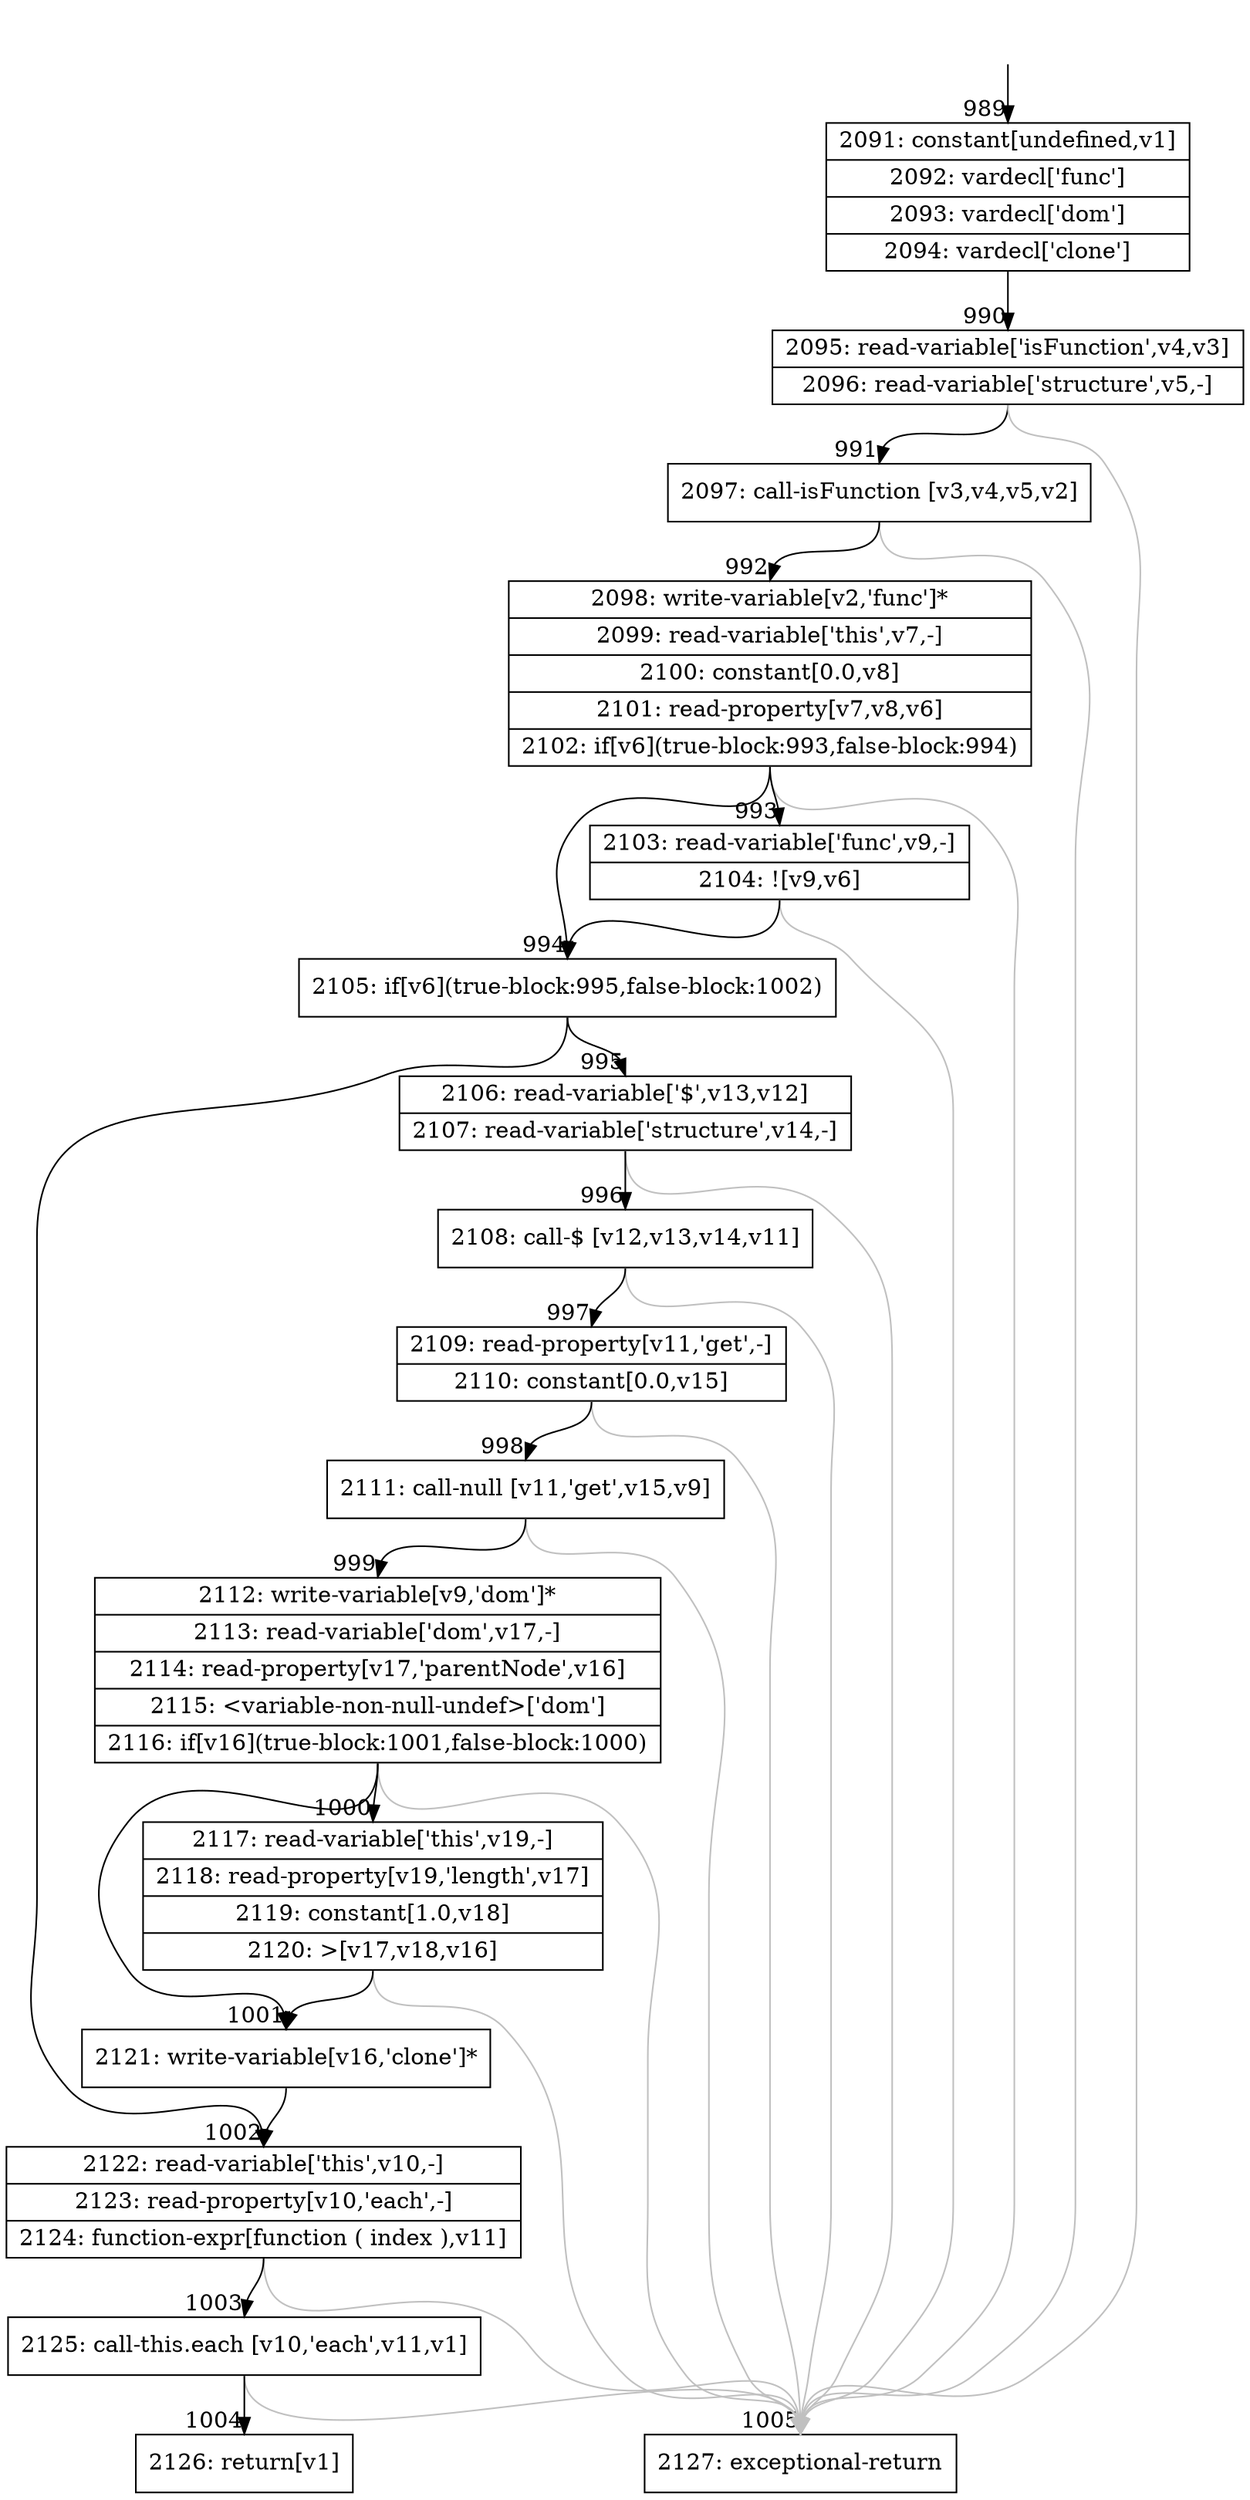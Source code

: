 digraph {
rankdir="TD"
BB_entry95[shape=none,label=""];
BB_entry95 -> BB989 [tailport=s, headport=n, headlabel="    989"]
BB989 [shape=record label="{2091: constant[undefined,v1]|2092: vardecl['func']|2093: vardecl['dom']|2094: vardecl['clone']}" ] 
BB989 -> BB990 [tailport=s, headport=n, headlabel="      990"]
BB990 [shape=record label="{2095: read-variable['isFunction',v4,v3]|2096: read-variable['structure',v5,-]}" ] 
BB990 -> BB991 [tailport=s, headport=n, headlabel="      991"]
BB990 -> BB1005 [tailport=s, headport=n, color=gray, headlabel="      1005"]
BB991 [shape=record label="{2097: call-isFunction [v3,v4,v5,v2]}" ] 
BB991 -> BB992 [tailport=s, headport=n, headlabel="      992"]
BB991 -> BB1005 [tailport=s, headport=n, color=gray]
BB992 [shape=record label="{2098: write-variable[v2,'func']*|2099: read-variable['this',v7,-]|2100: constant[0.0,v8]|2101: read-property[v7,v8,v6]|2102: if[v6](true-block:993,false-block:994)}" ] 
BB992 -> BB994 [tailport=s, headport=n, headlabel="      994"]
BB992 -> BB993 [tailport=s, headport=n, headlabel="      993"]
BB992 -> BB1005 [tailport=s, headport=n, color=gray]
BB993 [shape=record label="{2103: read-variable['func',v9,-]|2104: ![v9,v6]}" ] 
BB993 -> BB994 [tailport=s, headport=n]
BB993 -> BB1005 [tailport=s, headport=n, color=gray]
BB994 [shape=record label="{2105: if[v6](true-block:995,false-block:1002)}" ] 
BB994 -> BB995 [tailport=s, headport=n, headlabel="      995"]
BB994 -> BB1002 [tailport=s, headport=n, headlabel="      1002"]
BB995 [shape=record label="{2106: read-variable['$',v13,v12]|2107: read-variable['structure',v14,-]}" ] 
BB995 -> BB996 [tailport=s, headport=n, headlabel="      996"]
BB995 -> BB1005 [tailport=s, headport=n, color=gray]
BB996 [shape=record label="{2108: call-$ [v12,v13,v14,v11]}" ] 
BB996 -> BB997 [tailport=s, headport=n, headlabel="      997"]
BB996 -> BB1005 [tailport=s, headport=n, color=gray]
BB997 [shape=record label="{2109: read-property[v11,'get',-]|2110: constant[0.0,v15]}" ] 
BB997 -> BB998 [tailport=s, headport=n, headlabel="      998"]
BB997 -> BB1005 [tailport=s, headport=n, color=gray]
BB998 [shape=record label="{2111: call-null [v11,'get',v15,v9]}" ] 
BB998 -> BB999 [tailport=s, headport=n, headlabel="      999"]
BB998 -> BB1005 [tailport=s, headport=n, color=gray]
BB999 [shape=record label="{2112: write-variable[v9,'dom']*|2113: read-variable['dom',v17,-]|2114: read-property[v17,'parentNode',v16]|2115: \<variable-non-null-undef\>['dom']|2116: if[v16](true-block:1001,false-block:1000)}" ] 
BB999 -> BB1001 [tailport=s, headport=n, headlabel="      1001"]
BB999 -> BB1000 [tailport=s, headport=n, headlabel="      1000"]
BB999 -> BB1005 [tailport=s, headport=n, color=gray]
BB1000 [shape=record label="{2117: read-variable['this',v19,-]|2118: read-property[v19,'length',v17]|2119: constant[1.0,v18]|2120: \>[v17,v18,v16]}" ] 
BB1000 -> BB1001 [tailport=s, headport=n]
BB1000 -> BB1005 [tailport=s, headport=n, color=gray]
BB1001 [shape=record label="{2121: write-variable[v16,'clone']*}" ] 
BB1001 -> BB1002 [tailport=s, headport=n]
BB1002 [shape=record label="{2122: read-variable['this',v10,-]|2123: read-property[v10,'each',-]|2124: function-expr[function ( index ),v11]}" ] 
BB1002 -> BB1003 [tailport=s, headport=n, headlabel="      1003"]
BB1002 -> BB1005 [tailport=s, headport=n, color=gray]
BB1003 [shape=record label="{2125: call-this.each [v10,'each',v11,v1]}" ] 
BB1003 -> BB1004 [tailport=s, headport=n, headlabel="      1004"]
BB1003 -> BB1005 [tailport=s, headport=n, color=gray]
BB1004 [shape=record label="{2126: return[v1]}" ] 
BB1005 [shape=record label="{2127: exceptional-return}" ] 
//#$~ 548
}
